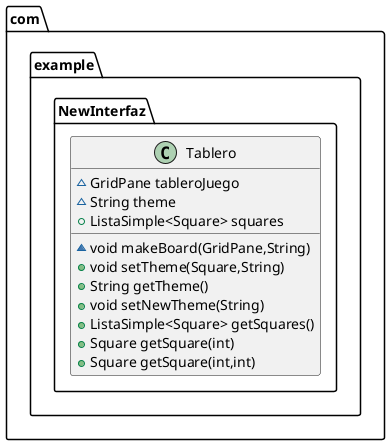 @startuml
class com.example.NewInterfaz.Tablero {
~ GridPane tableroJuego
~ String theme
+ ListaSimple<Square> squares
~ void makeBoard(GridPane,String)
+ void setTheme(Square,String)
+ String getTheme()
+ void setNewTheme(String)
+ ListaSimple<Square> getSquares()
+ Square getSquare(int)
+ Square getSquare(int,int)
}


@enduml